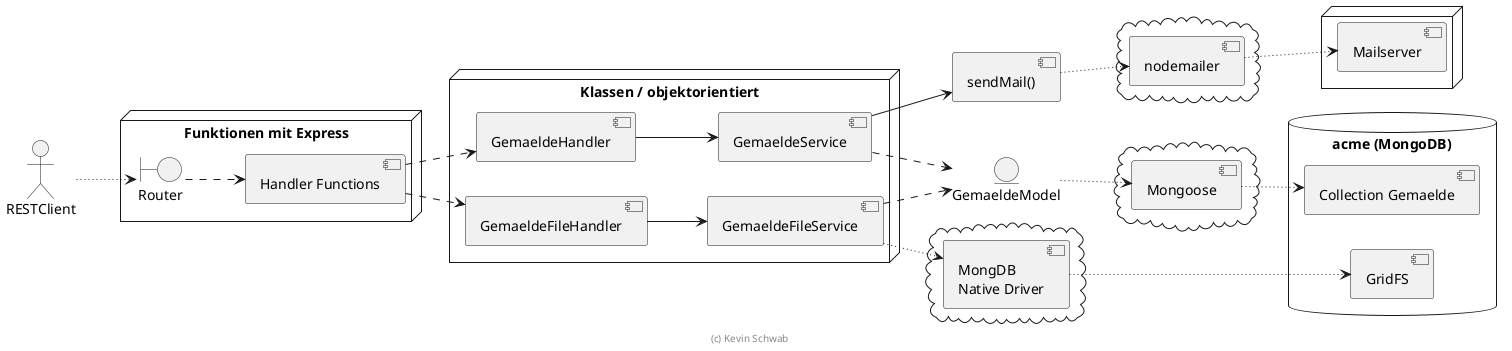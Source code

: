 ' Copyright (C) 2019 - present Juergen Zimmermann, Hochschule Karlsruhe
'
' This program is free software: you can redistribute it and/or modify
' it under the terms of the GNU General Public License as published by
' the Free Software Foundation, either version 3 of the License, or
' (at your option) any later version.
'
' This program is distributed in the hope that it will be useful,
' but WITHOUT ANY WARRANTY; without even the implied warranty of
' MERCHANTABILITY or FITNESS FOR A PARTICULAR PURPOSE.  See the
' GNU General Public License for more details.
'
' You should have received a copy of the GNU General Public License
' along with this program.  If not, see <https://www.gnu.org/licenses/>.
@startuml Komponenten

skinparam componentStyle uml2

left to right direction

actor RESTClient

node "Funktionen mit Express" {
  boundary Router
  [Handler Functions]
}

node "Klassen / objektorientiert" {
  [GemaeldeHandler]
  [GemaeldeFileHandler]

  [GemaeldeService]
  [GemaeldeFileService]
}

[sendMail()] as sendMail

entity GemaeldeModel

cloud {
    [Mongoose]
}

cloud {
    [MongDB\nNative Driver]
}

cloud {
    [nodemailer]
}

database "acme (MongoDB)" {
    [Collection Gemaelde]
    [GridFS]
}

node {
    [Mailserver]
}


RESTClient ~~> [Router]
[Router] ..> [Handler Functions]
[Handler Functions] ..> [GemaeldeHandler]
[Handler Functions] ..> [GemaeldeFileHandler]

[GemaeldeHandler] --> [GemaeldeService]
[GemaeldeFileHandler] --> [GemaeldeFileService]
[GemaeldeService] ..> [GemaeldeModel]
[GemaeldeFileService] ..> [GemaeldeModel]

[GemaeldeModel] ~~> [Mongoose]
[GemaeldeFileService] ~~> [MongDB\nNative Driver]
[sendMail] ~~> [nodemailer]
[Mongoose] ~~> [Collection Gemaelde]
[MongDB\nNative Driver] ~~> [GridFS]

[GemaeldeService] --> [sendMail]
[nodemailer] ~~> [Mailserver]

footer (c) Kevin Schwab

@enduml
